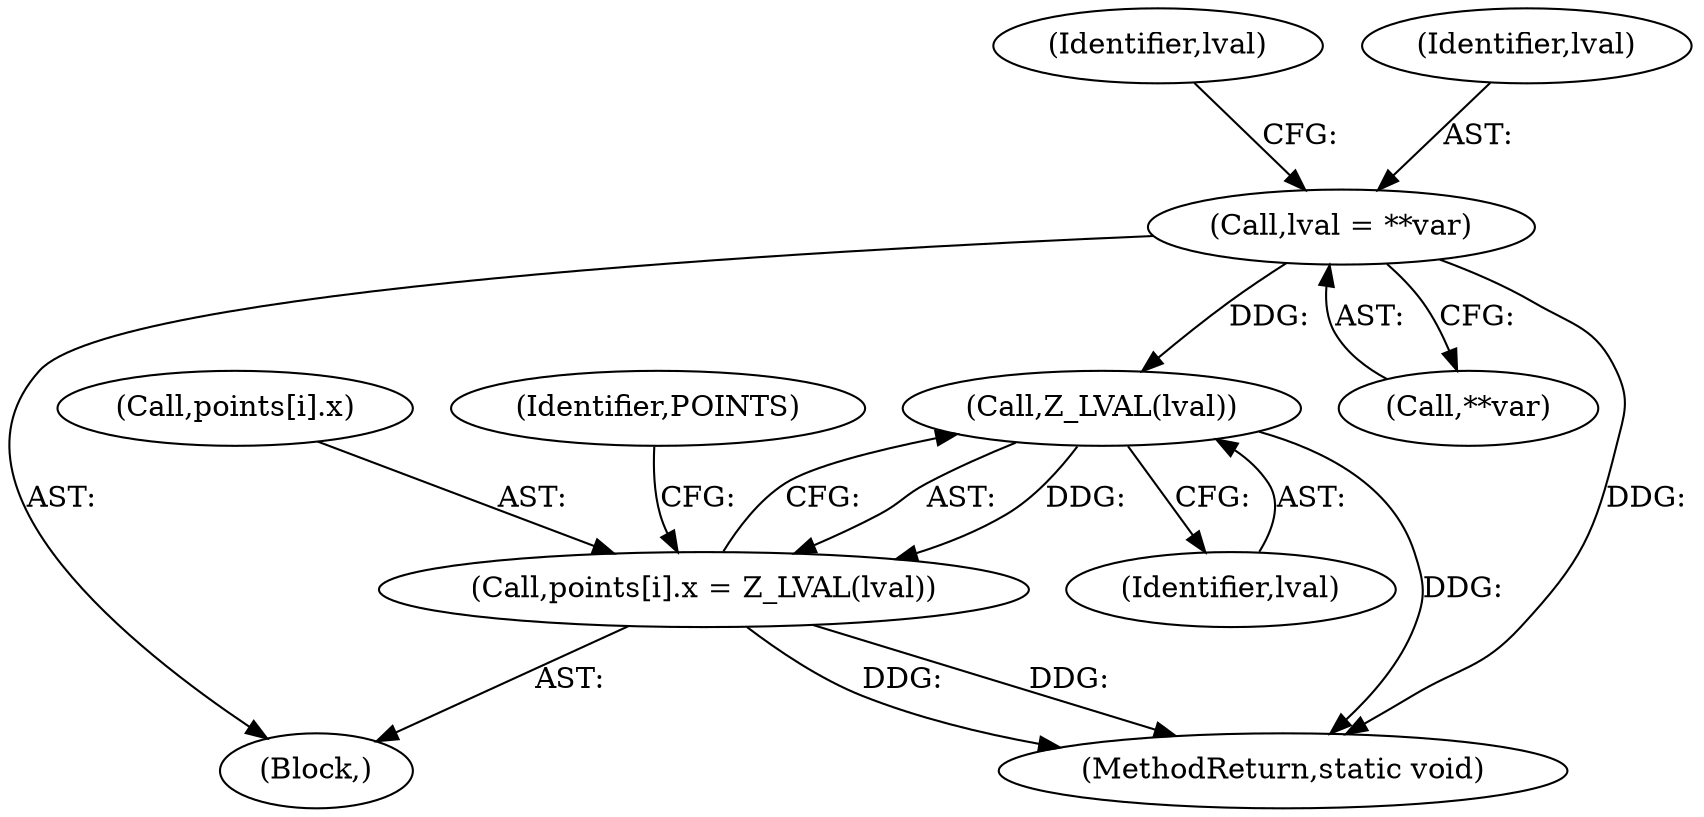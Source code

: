digraph "0_php-src_2938329ce19cb8c4197dec146c3ec887c6f61d01_5@pointer" {
"1000200" [label="(Call,lval = **var)"];
"1000217" [label="(Call,Z_LVAL(lval))"];
"1000211" [label="(Call,points[i].x = Z_LVAL(lval))"];
"1000233" [label="(Identifier,POINTS)"];
"1000211" [label="(Call,points[i].x = Z_LVAL(lval))"];
"1000198" [label="(Block,)"];
"1000207" [label="(Identifier,lval)"];
"1000202" [label="(Call,**var)"];
"1000201" [label="(Identifier,lval)"];
"1000218" [label="(Identifier,lval)"];
"1000200" [label="(Call,lval = **var)"];
"1000212" [label="(Call,points[i].x)"];
"1000299" [label="(MethodReturn,static void)"];
"1000217" [label="(Call,Z_LVAL(lval))"];
"1000200" -> "1000198"  [label="AST: "];
"1000200" -> "1000202"  [label="CFG: "];
"1000201" -> "1000200"  [label="AST: "];
"1000202" -> "1000200"  [label="AST: "];
"1000207" -> "1000200"  [label="CFG: "];
"1000200" -> "1000299"  [label="DDG: "];
"1000200" -> "1000217"  [label="DDG: "];
"1000217" -> "1000211"  [label="AST: "];
"1000217" -> "1000218"  [label="CFG: "];
"1000218" -> "1000217"  [label="AST: "];
"1000211" -> "1000217"  [label="CFG: "];
"1000217" -> "1000299"  [label="DDG: "];
"1000217" -> "1000211"  [label="DDG: "];
"1000211" -> "1000198"  [label="AST: "];
"1000212" -> "1000211"  [label="AST: "];
"1000233" -> "1000211"  [label="CFG: "];
"1000211" -> "1000299"  [label="DDG: "];
"1000211" -> "1000299"  [label="DDG: "];
}
